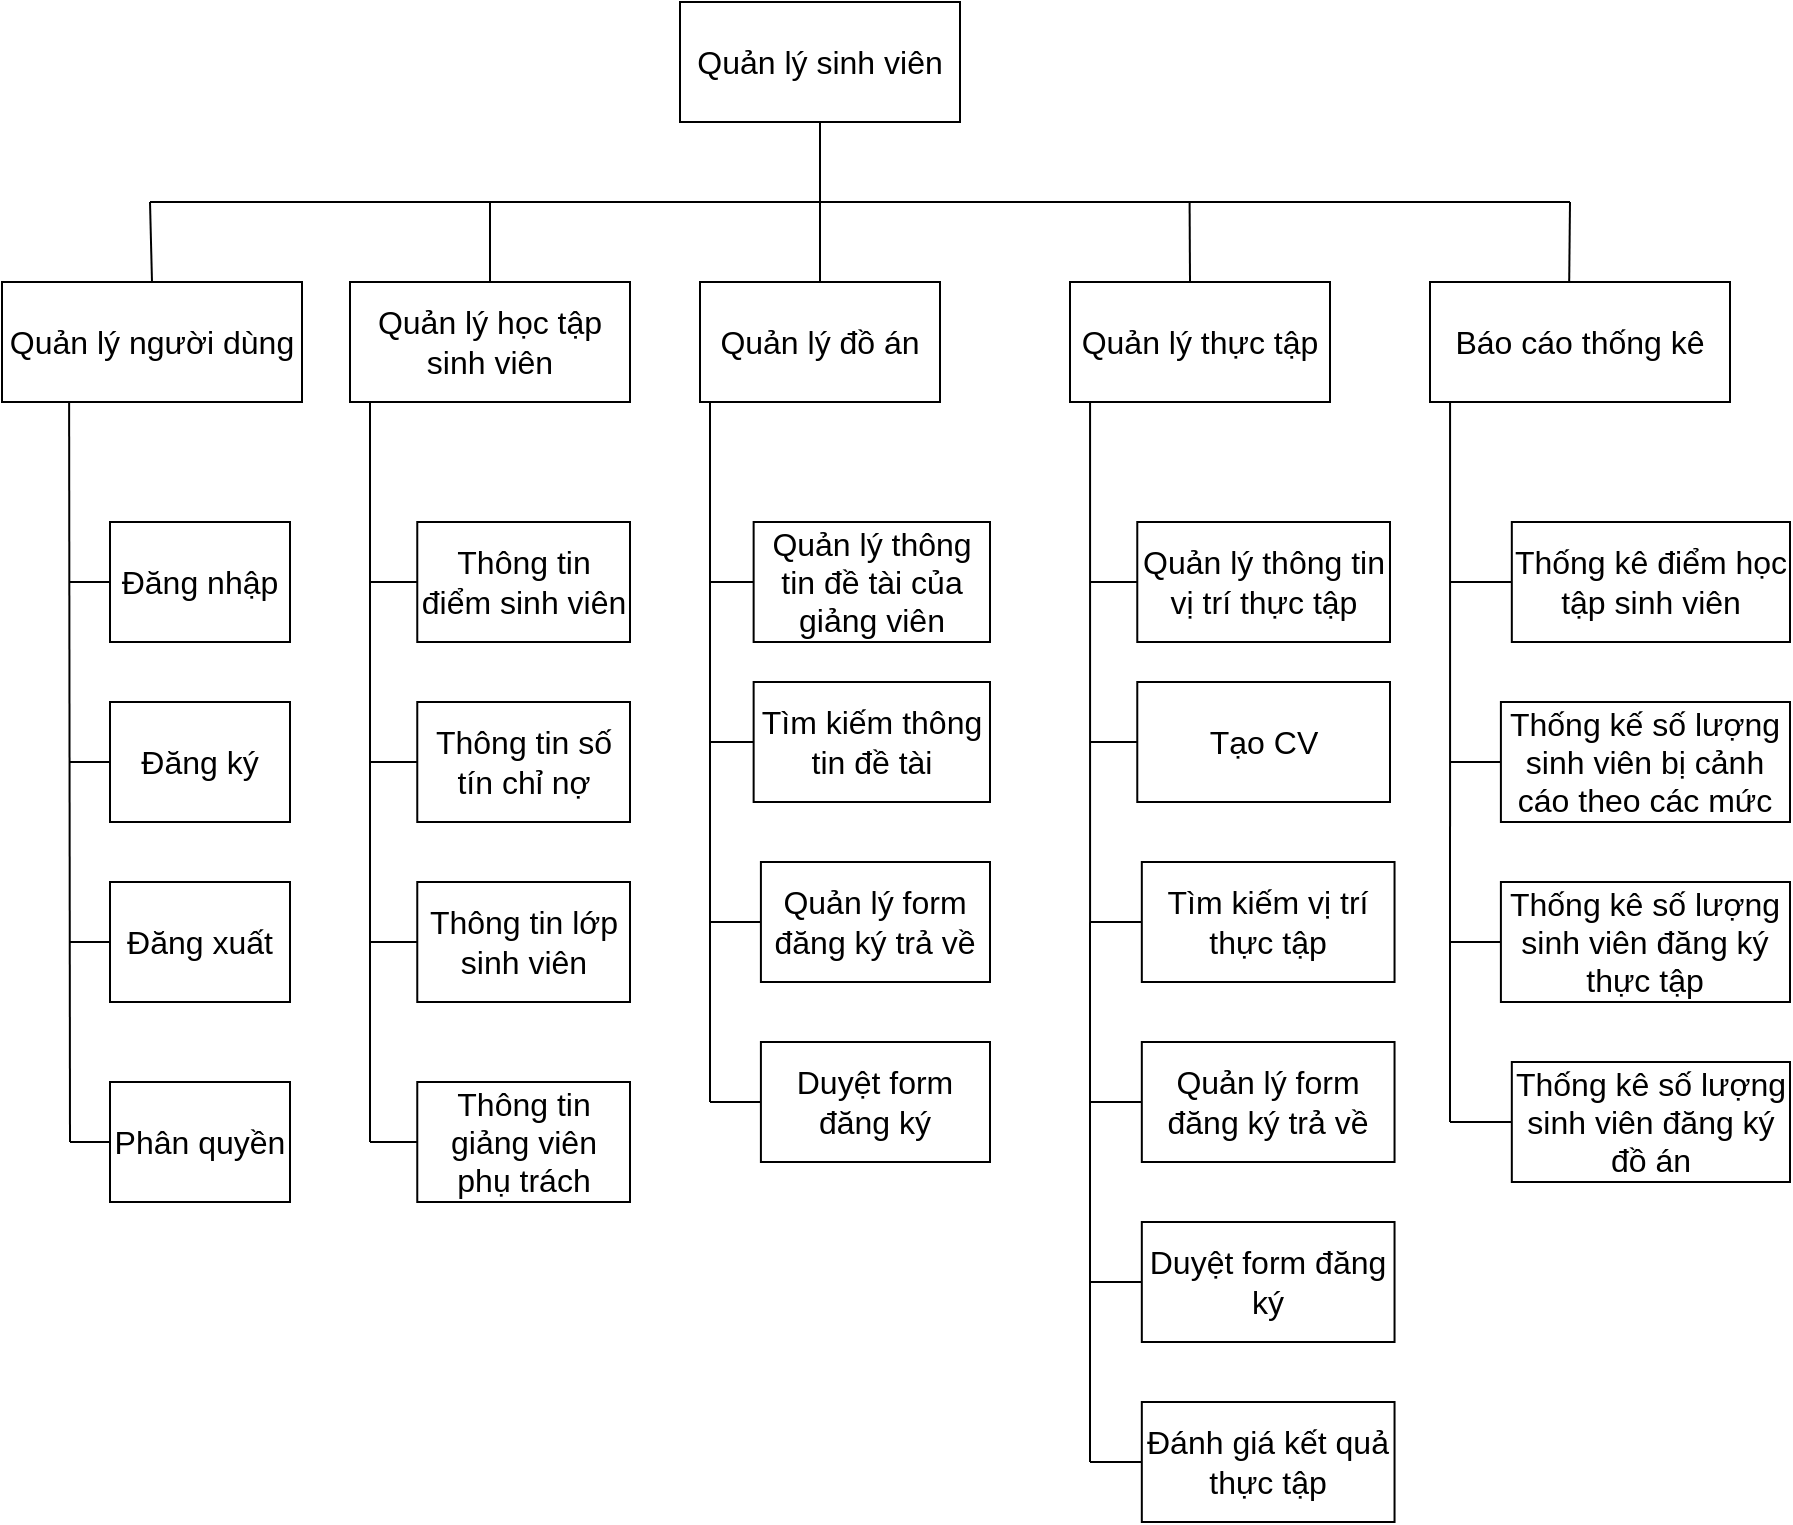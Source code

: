 <mxfile version="20.6.2" type="device"><diagram id="Tv4tAAQu98SSS8ZNaxY-" name="Page-1"><mxGraphModel dx="3245" dy="1388" grid="1" gridSize="10" guides="1" tooltips="1" connect="1" arrows="1" fold="1" page="1" pageScale="1" pageWidth="850" pageHeight="1100" math="0" shadow="0"><root><mxCell id="0"/><mxCell id="1" parent="0"/><mxCell id="yKUZTNJoOucslOGtdjoW-1" value="Quản lý sinh viên" style="rounded=0;whiteSpace=wrap;html=1;fontSize=16;" parent="1" vertex="1"><mxGeometry x="325" y="60" width="140" height="60" as="geometry"/></mxCell><mxCell id="yKUZTNJoOucslOGtdjoW-2" value="Quản lý người dùng" style="rounded=0;whiteSpace=wrap;html=1;fontSize=16;" parent="1" vertex="1"><mxGeometry x="-14" y="200" width="150" height="60" as="geometry"/></mxCell><mxCell id="yKUZTNJoOucslOGtdjoW-3" value="Quản lý học tập sinh viên" style="rounded=0;whiteSpace=wrap;html=1;fontSize=16;" parent="1" vertex="1"><mxGeometry x="160" y="200" width="140" height="60" as="geometry"/></mxCell><mxCell id="yKUZTNJoOucslOGtdjoW-4" value="Báo cáo thống kê" style="rounded=0;whiteSpace=wrap;html=1;fontSize=16;" parent="1" vertex="1"><mxGeometry x="700" y="200" width="150" height="60" as="geometry"/></mxCell><mxCell id="yKUZTNJoOucslOGtdjoW-5" value="" style="endArrow=none;html=1;fontSize=16;" parent="1" edge="1"><mxGeometry width="50" height="50" relative="1" as="geometry"><mxPoint x="60" y="160" as="sourcePoint"/><mxPoint x="770" y="160" as="targetPoint"/></mxGeometry></mxCell><mxCell id="yKUZTNJoOucslOGtdjoW-6" value="" style="endArrow=none;html=1;entryX=0.5;entryY=1;entryDx=0;entryDy=0;fontSize=16;" parent="1" target="yKUZTNJoOucslOGtdjoW-1" edge="1"><mxGeometry width="50" height="50" relative="1" as="geometry"><mxPoint x="395" y="160" as="sourcePoint"/><mxPoint x="480" y="340" as="targetPoint"/></mxGeometry></mxCell><mxCell id="yKUZTNJoOucslOGtdjoW-7" value="" style="endArrow=none;html=1;exitX=0.5;exitY=0;exitDx=0;exitDy=0;fontSize=16;" parent="1" source="yKUZTNJoOucslOGtdjoW-2" edge="1"><mxGeometry width="50" height="50" relative="1" as="geometry"><mxPoint x="62" y="200" as="sourcePoint"/><mxPoint x="60" y="160" as="targetPoint"/></mxGeometry></mxCell><mxCell id="yKUZTNJoOucslOGtdjoW-8" value="" style="endArrow=none;html=1;exitX=0.5;exitY=0;exitDx=0;exitDy=0;fontSize=16;" parent="1" source="yKUZTNJoOucslOGtdjoW-3" edge="1"><mxGeometry width="50" height="50" relative="1" as="geometry"><mxPoint x="274" y="270" as="sourcePoint"/><mxPoint x="230" y="160" as="targetPoint"/></mxGeometry></mxCell><mxCell id="yKUZTNJoOucslOGtdjoW-9" value="" style="endArrow=none;html=1;exitX=0.464;exitY=-0.006;exitDx=0;exitDy=0;fontSize=16;exitPerimeter=0;" parent="1" source="yKUZTNJoOucslOGtdjoW-4" edge="1"><mxGeometry width="50" height="50" relative="1" as="geometry"><mxPoint x="530" y="280" as="sourcePoint"/><mxPoint x="770" y="160" as="targetPoint"/></mxGeometry></mxCell><mxCell id="yKUZTNJoOucslOGtdjoW-10" value="" style="endArrow=none;html=1;entryX=0.088;entryY=1.008;entryDx=0;entryDy=0;entryPerimeter=0;fontSize=16;" parent="1" edge="1"><mxGeometry width="50" height="50" relative="1" as="geometry"><mxPoint x="20" y="630" as="sourcePoint"/><mxPoint x="19.56" y="260.48" as="targetPoint"/></mxGeometry></mxCell><mxCell id="yKUZTNJoOucslOGtdjoW-11" value="" style="group;fontSize=16;" parent="1" vertex="1" connectable="0"><mxGeometry x="20" y="320" width="110" height="60" as="geometry"/></mxCell><mxCell id="yKUZTNJoOucslOGtdjoW-12" value="Đăng nhập" style="rounded=0;whiteSpace=wrap;html=1;fontSize=16;" parent="yKUZTNJoOucslOGtdjoW-11" vertex="1"><mxGeometry x="20" width="90" height="60" as="geometry"/></mxCell><mxCell id="yKUZTNJoOucslOGtdjoW-13" value="" style="endArrow=none;html=1;exitX=0;exitY=0.5;exitDx=0;exitDy=0;fontSize=16;" parent="yKUZTNJoOucslOGtdjoW-11" source="yKUZTNJoOucslOGtdjoW-12" edge="1"><mxGeometry width="50" height="50" relative="1" as="geometry"><mxPoint x="90" y="220" as="sourcePoint"/><mxPoint y="30" as="targetPoint"/></mxGeometry></mxCell><mxCell id="yKUZTNJoOucslOGtdjoW-14" value="" style="group;fontSize=16;" parent="1" vertex="1" connectable="0"><mxGeometry x="20" y="410" width="110" height="60" as="geometry"/></mxCell><mxCell id="yKUZTNJoOucslOGtdjoW-15" value="Đăng ký" style="rounded=0;whiteSpace=wrap;html=1;fontSize=16;" parent="yKUZTNJoOucslOGtdjoW-14" vertex="1"><mxGeometry x="20" width="90" height="60" as="geometry"/></mxCell><mxCell id="yKUZTNJoOucslOGtdjoW-16" value="" style="endArrow=none;html=1;exitX=0;exitY=0.5;exitDx=0;exitDy=0;fontSize=16;" parent="yKUZTNJoOucslOGtdjoW-14" source="yKUZTNJoOucslOGtdjoW-15" edge="1"><mxGeometry width="50" height="50" relative="1" as="geometry"><mxPoint x="90" y="220" as="sourcePoint"/><mxPoint y="30" as="targetPoint"/></mxGeometry></mxCell><mxCell id="yKUZTNJoOucslOGtdjoW-17" value="" style="group;fontSize=16;" parent="1" vertex="1" connectable="0"><mxGeometry x="20" y="500" width="110" height="60" as="geometry"/></mxCell><mxCell id="yKUZTNJoOucslOGtdjoW-18" value="Đăng xuất" style="rounded=0;whiteSpace=wrap;html=1;fontSize=16;" parent="yKUZTNJoOucslOGtdjoW-17" vertex="1"><mxGeometry x="20" width="90" height="60" as="geometry"/></mxCell><mxCell id="yKUZTNJoOucslOGtdjoW-19" value="" style="endArrow=none;html=1;exitX=0;exitY=0.5;exitDx=0;exitDy=0;fontSize=16;" parent="yKUZTNJoOucslOGtdjoW-17" source="yKUZTNJoOucslOGtdjoW-18" edge="1"><mxGeometry width="50" height="50" relative="1" as="geometry"><mxPoint x="90" y="220" as="sourcePoint"/><mxPoint y="30" as="targetPoint"/></mxGeometry></mxCell><mxCell id="yKUZTNJoOucslOGtdjoW-20" value="" style="endArrow=none;html=1;fontSize=16;" parent="1" edge="1"><mxGeometry width="50" height="50" relative="1" as="geometry"><mxPoint x="170" y="630" as="sourcePoint"/><mxPoint x="170" y="260" as="targetPoint"/></mxGeometry></mxCell><mxCell id="yKUZTNJoOucslOGtdjoW-21" value="" style="group;fontSize=16;" parent="1" vertex="1" connectable="0"><mxGeometry x="170" y="320" width="130" height="60" as="geometry"/></mxCell><mxCell id="yKUZTNJoOucslOGtdjoW-22" value="Thông tin điểm sinh viên" style="rounded=0;whiteSpace=wrap;html=1;fontSize=16;" parent="yKUZTNJoOucslOGtdjoW-21" vertex="1"><mxGeometry x="23.636" width="106.364" height="60" as="geometry"/></mxCell><mxCell id="yKUZTNJoOucslOGtdjoW-23" value="" style="endArrow=none;html=1;exitX=0;exitY=0.5;exitDx=0;exitDy=0;fontSize=16;" parent="yKUZTNJoOucslOGtdjoW-21" source="yKUZTNJoOucslOGtdjoW-22" edge="1"><mxGeometry width="50" height="50" relative="1" as="geometry"><mxPoint x="106.364" y="220" as="sourcePoint"/><mxPoint y="30" as="targetPoint"/></mxGeometry></mxCell><mxCell id="yKUZTNJoOucslOGtdjoW-24" value="" style="group;fontSize=16;" parent="1" vertex="1" connectable="0"><mxGeometry x="170" y="410" width="130" height="60" as="geometry"/></mxCell><mxCell id="yKUZTNJoOucslOGtdjoW-25" value="Thông tin số tín chỉ nợ" style="rounded=0;whiteSpace=wrap;html=1;fontSize=16;" parent="yKUZTNJoOucslOGtdjoW-24" vertex="1"><mxGeometry x="23.636" width="106.364" height="60" as="geometry"/></mxCell><mxCell id="yKUZTNJoOucslOGtdjoW-26" value="" style="endArrow=none;html=1;exitX=0;exitY=0.5;exitDx=0;exitDy=0;fontSize=16;" parent="yKUZTNJoOucslOGtdjoW-24" source="yKUZTNJoOucslOGtdjoW-25" edge="1"><mxGeometry width="50" height="50" relative="1" as="geometry"><mxPoint x="106.364" y="220" as="sourcePoint"/><mxPoint y="30" as="targetPoint"/></mxGeometry></mxCell><mxCell id="yKUZTNJoOucslOGtdjoW-27" value="" style="group;fontSize=16;" parent="1" vertex="1" connectable="0"><mxGeometry x="170" y="500" width="130" height="60" as="geometry"/></mxCell><mxCell id="yKUZTNJoOucslOGtdjoW-28" value="Thông tin lớp sinh viên" style="rounded=0;whiteSpace=wrap;html=1;fontSize=16;" parent="yKUZTNJoOucslOGtdjoW-27" vertex="1"><mxGeometry x="23.636" width="106.364" height="60" as="geometry"/></mxCell><mxCell id="yKUZTNJoOucslOGtdjoW-29" value="" style="endArrow=none;html=1;exitX=0;exitY=0.5;exitDx=0;exitDy=0;fontSize=16;" parent="yKUZTNJoOucslOGtdjoW-27" source="yKUZTNJoOucslOGtdjoW-28" edge="1"><mxGeometry width="50" height="50" relative="1" as="geometry"><mxPoint x="106.364" y="220" as="sourcePoint"/><mxPoint y="30" as="targetPoint"/></mxGeometry></mxCell><mxCell id="yKUZTNJoOucslOGtdjoW-30" value="" style="endArrow=none;html=1;entryX=0.092;entryY=1;entryDx=0;entryDy=0;entryPerimeter=0;fontSize=16;" parent="1" edge="1"><mxGeometry width="50" height="50" relative="1" as="geometry"><mxPoint x="530" y="790" as="sourcePoint"/><mxPoint x="530.04" y="260" as="targetPoint"/></mxGeometry></mxCell><mxCell id="yKUZTNJoOucslOGtdjoW-31" value="" style="group;fontSize=16;" parent="1" vertex="1" connectable="0"><mxGeometry x="550" y="160" width="120" height="100" as="geometry"/></mxCell><mxCell id="yKUZTNJoOucslOGtdjoW-32" value="Quản lý thực tập" style="rounded=0;whiteSpace=wrap;html=1;fontSize=16;" parent="yKUZTNJoOucslOGtdjoW-31" vertex="1"><mxGeometry x="-30" y="40" width="130" height="60" as="geometry"/></mxCell><mxCell id="yKUZTNJoOucslOGtdjoW-33" value="" style="endArrow=none;html=1;fontSize=16;" parent="yKUZTNJoOucslOGtdjoW-31" edge="1"><mxGeometry width="50" height="50" relative="1" as="geometry"><mxPoint x="30" y="40" as="sourcePoint"/><mxPoint x="29.8" as="targetPoint"/></mxGeometry></mxCell><mxCell id="yKUZTNJoOucslOGtdjoW-34" value="" style="group;fontSize=16;" parent="1" vertex="1" connectable="0"><mxGeometry x="530" y="320" width="150" height="60" as="geometry"/></mxCell><mxCell id="yKUZTNJoOucslOGtdjoW-35" value="Quản lý thông tin vị trí thực tập" style="rounded=0;whiteSpace=wrap;html=1;fontSize=16;" parent="yKUZTNJoOucslOGtdjoW-34" vertex="1"><mxGeometry x="23.64" width="126.36" height="60" as="geometry"/></mxCell><mxCell id="yKUZTNJoOucslOGtdjoW-36" value="" style="endArrow=none;html=1;exitX=0;exitY=0.5;exitDx=0;exitDy=0;fontSize=16;" parent="yKUZTNJoOucslOGtdjoW-34" source="yKUZTNJoOucslOGtdjoW-35" edge="1"><mxGeometry width="50" height="50" relative="1" as="geometry"><mxPoint x="106.364" y="220" as="sourcePoint"/><mxPoint y="30" as="targetPoint"/></mxGeometry></mxCell><mxCell id="yKUZTNJoOucslOGtdjoW-40" value="" style="group;fontSize=16;" parent="1" vertex="1" connectable="0"><mxGeometry x="530" y="400" width="150" height="60" as="geometry"/></mxCell><mxCell id="yKUZTNJoOucslOGtdjoW-42" value="" style="endArrow=none;html=1;exitX=0;exitY=0.5;exitDx=0;exitDy=0;fontSize=16;" parent="yKUZTNJoOucslOGtdjoW-40" source="yKUZTNJoOucslOGtdjoW-41" edge="1"><mxGeometry width="50" height="50" relative="1" as="geometry"><mxPoint x="106.364" y="220" as="sourcePoint"/><mxPoint y="120" as="targetPoint"/></mxGeometry></mxCell><mxCell id="6" value="" style="group;fontSize=16;" parent="yKUZTNJoOucslOGtdjoW-40" vertex="1" connectable="0"><mxGeometry x="-4.974e-14" width="150" height="60" as="geometry"/></mxCell><mxCell id="7" value="Tạo CV" style="rounded=0;whiteSpace=wrap;html=1;fontSize=16;" parent="6" vertex="1"><mxGeometry x="23.64" width="126.36" height="60" as="geometry"/></mxCell><mxCell id="8" value="" style="endArrow=none;html=1;exitX=0;exitY=0.5;exitDx=0;exitDy=0;fontSize=16;" parent="6" source="7" edge="1"><mxGeometry width="50" height="50" relative="1" as="geometry"><mxPoint x="106.364" y="220" as="sourcePoint"/><mxPoint y="30" as="targetPoint"/></mxGeometry></mxCell><mxCell id="yKUZTNJoOucslOGtdjoW-43" value="" style="group;fontSize=16;" parent="1" vertex="1" connectable="0"><mxGeometry x="710" y="320" width="170" height="60" as="geometry"/></mxCell><mxCell id="yKUZTNJoOucslOGtdjoW-44" value="Thống kê điểm học tập sinh viên" style="rounded=0;whiteSpace=wrap;html=1;fontSize=16;" parent="yKUZTNJoOucslOGtdjoW-43" vertex="1"><mxGeometry x="30.909" width="139.091" height="60" as="geometry"/></mxCell><mxCell id="yKUZTNJoOucslOGtdjoW-45" value="" style="endArrow=none;html=1;exitX=0;exitY=0.5;exitDx=0;exitDy=0;fontSize=16;" parent="yKUZTNJoOucslOGtdjoW-43" source="yKUZTNJoOucslOGtdjoW-44" edge="1"><mxGeometry width="50" height="50" relative="1" as="geometry"><mxPoint x="139.091" y="220" as="sourcePoint"/><mxPoint y="30" as="targetPoint"/></mxGeometry></mxCell><mxCell id="yKUZTNJoOucslOGtdjoW-46" value="" style="group;fontSize=16;" parent="1" vertex="1" connectable="0"><mxGeometry x="710" y="590" width="170" height="60" as="geometry"/></mxCell><mxCell id="yKUZTNJoOucslOGtdjoW-47" value="Thống kê số lượng sinh viên đăng ký đồ án" style="rounded=0;whiteSpace=wrap;html=1;fontSize=16;" parent="yKUZTNJoOucslOGtdjoW-46" vertex="1"><mxGeometry x="30.909" width="139.091" height="60" as="geometry"/></mxCell><mxCell id="yKUZTNJoOucslOGtdjoW-48" value="" style="endArrow=none;html=1;exitX=0;exitY=0.5;exitDx=0;exitDy=0;fontSize=16;" parent="yKUZTNJoOucslOGtdjoW-46" source="yKUZTNJoOucslOGtdjoW-47" edge="1"><mxGeometry width="50" height="50" relative="1" as="geometry"><mxPoint x="139.091" y="220" as="sourcePoint"/><mxPoint y="30" as="targetPoint"/></mxGeometry></mxCell><mxCell id="yKUZTNJoOucslOGtdjoW-49" value="" style="group;fontSize=16;" parent="1" vertex="1" connectable="0"><mxGeometry x="710" y="500" width="170" height="60" as="geometry"/></mxCell><mxCell id="yKUZTNJoOucslOGtdjoW-50" value="Thống kê số lượng sinh viên đăng ký thực tập" style="rounded=0;whiteSpace=wrap;html=1;fontSize=16;" parent="yKUZTNJoOucslOGtdjoW-49" vertex="1"><mxGeometry x="25.45" width="144.55" height="60" as="geometry"/></mxCell><mxCell id="yKUZTNJoOucslOGtdjoW-51" value="" style="endArrow=none;html=1;exitX=0;exitY=0.5;exitDx=0;exitDy=0;fontSize=16;" parent="yKUZTNJoOucslOGtdjoW-49" source="yKUZTNJoOucslOGtdjoW-50" edge="1"><mxGeometry width="50" height="50" relative="1" as="geometry"><mxPoint x="114.545" y="220" as="sourcePoint"/><mxPoint y="30" as="targetPoint"/></mxGeometry></mxCell><mxCell id="yKUZTNJoOucslOGtdjoW-52" value="" style="endArrow=none;html=1;entryX=0.092;entryY=1;entryDx=0;entryDy=0;entryPerimeter=0;fontSize=16;" parent="1" edge="1"><mxGeometry width="50" height="50" relative="1" as="geometry"><mxPoint x="710" y="620" as="sourcePoint"/><mxPoint x="710.04" y="260" as="targetPoint"/></mxGeometry></mxCell><mxCell id="yKUZTNJoOucslOGtdjoW-53" value="" style="endArrow=none;html=1;exitX=0.5;exitY=0;exitDx=0;exitDy=0;fontSize=16;" parent="1" source="yKUZTNJoOucslOGtdjoW-57" edge="1"><mxGeometry width="50" height="50" relative="1" as="geometry"><mxPoint x="396" y="200" as="sourcePoint"/><mxPoint x="395" y="160" as="targetPoint"/></mxGeometry></mxCell><mxCell id="yKUZTNJoOucslOGtdjoW-54" value="" style="group;fontSize=16;" parent="1" vertex="1" connectable="0"><mxGeometry x="340" y="320" width="140" height="60" as="geometry"/></mxCell><mxCell id="yKUZTNJoOucslOGtdjoW-55" value="Quản lý thông tin đề tài của giảng viên" style="rounded=0;whiteSpace=wrap;html=1;fontSize=16;" parent="yKUZTNJoOucslOGtdjoW-54" vertex="1"><mxGeometry x="21.82" width="118.18" height="60" as="geometry"/></mxCell><mxCell id="yKUZTNJoOucslOGtdjoW-56" value="" style="endArrow=none;html=1;exitX=0;exitY=0.5;exitDx=0;exitDy=0;fontSize=16;" parent="yKUZTNJoOucslOGtdjoW-54" source="yKUZTNJoOucslOGtdjoW-55" edge="1"><mxGeometry width="50" height="50" relative="1" as="geometry"><mxPoint x="98.182" y="220" as="sourcePoint"/><mxPoint y="30" as="targetPoint"/></mxGeometry></mxCell><mxCell id="yKUZTNJoOucslOGtdjoW-57" value="Quản lý đồ án" style="rounded=0;whiteSpace=wrap;html=1;fontSize=16;" parent="1" vertex="1"><mxGeometry x="335" y="200" width="120" height="60" as="geometry"/></mxCell><mxCell id="yKUZTNJoOucslOGtdjoW-58" value="" style="endArrow=none;html=1;fontSize=16;" parent="1" edge="1"><mxGeometry width="50" height="50" relative="1" as="geometry"><mxPoint x="340" y="610" as="sourcePoint"/><mxPoint x="340" y="260" as="targetPoint"/></mxGeometry></mxCell><mxCell id="yKUZTNJoOucslOGtdjoW-59" value="" style="group;fontSize=16;" parent="1" vertex="1" connectable="0"><mxGeometry x="340" y="490" width="140" height="60" as="geometry"/></mxCell><mxCell id="yKUZTNJoOucslOGtdjoW-60" value="Quản lý form đăng ký trả về" style="rounded=0;whiteSpace=wrap;html=1;fontSize=16;" parent="yKUZTNJoOucslOGtdjoW-59" vertex="1"><mxGeometry x="25.455" width="114.545" height="60" as="geometry"/></mxCell><mxCell id="yKUZTNJoOucslOGtdjoW-61" value="" style="endArrow=none;html=1;exitX=0;exitY=0.5;exitDx=0;exitDy=0;fontSize=16;" parent="yKUZTNJoOucslOGtdjoW-59" source="yKUZTNJoOucslOGtdjoW-60" edge="1"><mxGeometry width="50" height="50" relative="1" as="geometry"><mxPoint x="114.545" y="220" as="sourcePoint"/><mxPoint y="30" as="targetPoint"/></mxGeometry></mxCell><mxCell id="yKUZTNJoOucslOGtdjoW-62" value="" style="group;fontSize=16;" parent="1" vertex="1" connectable="0"><mxGeometry x="340" y="400" width="140" height="60" as="geometry"/></mxCell><mxCell id="yKUZTNJoOucslOGtdjoW-63" value="Tìm kiếm thông tin đề tài" style="rounded=0;whiteSpace=wrap;html=1;fontSize=16;" parent="yKUZTNJoOucslOGtdjoW-62" vertex="1"><mxGeometry x="21.82" width="118.18" height="60" as="geometry"/></mxCell><mxCell id="yKUZTNJoOucslOGtdjoW-64" value="" style="endArrow=none;html=1;exitX=0;exitY=0.5;exitDx=0;exitDy=0;fontSize=16;" parent="yKUZTNJoOucslOGtdjoW-62" source="yKUZTNJoOucslOGtdjoW-63" edge="1"><mxGeometry width="50" height="50" relative="1" as="geometry"><mxPoint x="98.182" y="220" as="sourcePoint"/><mxPoint y="30" as="targetPoint"/></mxGeometry></mxCell><mxCell id="yKUZTNJoOucslOGtdjoW-65" value="" style="group;fontSize=16;" parent="1" vertex="1" connectable="0"><mxGeometry x="710" y="410" width="170" height="60" as="geometry"/></mxCell><mxCell id="yKUZTNJoOucslOGtdjoW-66" value="Thống kế số lượng sinh viên bị cảnh cáo theo các mức" style="rounded=0;whiteSpace=wrap;html=1;fontSize=16;" parent="yKUZTNJoOucslOGtdjoW-65" vertex="1"><mxGeometry x="25.45" width="144.55" height="60" as="geometry"/></mxCell><mxCell id="yKUZTNJoOucslOGtdjoW-67" value="" style="endArrow=none;html=1;exitX=0;exitY=0.5;exitDx=0;exitDy=0;fontSize=16;" parent="yKUZTNJoOucslOGtdjoW-65" source="yKUZTNJoOucslOGtdjoW-66" edge="1"><mxGeometry width="50" height="50" relative="1" as="geometry"><mxPoint x="114.545" y="220" as="sourcePoint"/><mxPoint y="30" as="targetPoint"/></mxGeometry></mxCell><mxCell id="yKUZTNJoOucslOGtdjoW-71" value="" style="group;fontSize=16;" parent="1" vertex="1" connectable="0"><mxGeometry x="20" y="600" width="110" height="60" as="geometry"/></mxCell><mxCell id="yKUZTNJoOucslOGtdjoW-72" value="Phân quyền" style="rounded=0;whiteSpace=wrap;html=1;fontSize=16;" parent="yKUZTNJoOucslOGtdjoW-71" vertex="1"><mxGeometry x="20" width="90" height="60" as="geometry"/></mxCell><mxCell id="yKUZTNJoOucslOGtdjoW-73" value="" style="endArrow=none;html=1;exitX=0;exitY=0.5;exitDx=0;exitDy=0;fontSize=16;" parent="yKUZTNJoOucslOGtdjoW-71" source="yKUZTNJoOucslOGtdjoW-72" edge="1"><mxGeometry width="50" height="50" relative="1" as="geometry"><mxPoint x="90" y="220" as="sourcePoint"/><mxPoint y="30" as="targetPoint"/></mxGeometry></mxCell><mxCell id="yKUZTNJoOucslOGtdjoW-74" value="" style="group;fontSize=16;" parent="1" vertex="1" connectable="0"><mxGeometry x="170" y="600" width="130" height="60" as="geometry"/></mxCell><mxCell id="yKUZTNJoOucslOGtdjoW-75" value="Thông tin giảng viên phụ trách" style="rounded=0;whiteSpace=wrap;html=1;fontSize=16;" parent="yKUZTNJoOucslOGtdjoW-74" vertex="1"><mxGeometry x="23.636" width="106.364" height="60" as="geometry"/></mxCell><mxCell id="yKUZTNJoOucslOGtdjoW-76" value="" style="endArrow=none;html=1;exitX=0;exitY=0.5;exitDx=0;exitDy=0;fontSize=16;" parent="yKUZTNJoOucslOGtdjoW-74" source="yKUZTNJoOucslOGtdjoW-75" edge="1"><mxGeometry width="50" height="50" relative="1" as="geometry"><mxPoint x="106.364" y="220" as="sourcePoint"/><mxPoint y="30" as="targetPoint"/></mxGeometry></mxCell><mxCell id="yKUZTNJoOucslOGtdjoW-83" value="" style="group;fontSize=16;" parent="1" vertex="1" connectable="0"><mxGeometry x="340" y="580" width="140" height="60" as="geometry"/></mxCell><mxCell id="yKUZTNJoOucslOGtdjoW-84" value="Duyệt form đăng ký" style="rounded=0;whiteSpace=wrap;html=1;fontSize=16;" parent="yKUZTNJoOucslOGtdjoW-83" vertex="1"><mxGeometry x="25.455" width="114.545" height="60" as="geometry"/></mxCell><mxCell id="yKUZTNJoOucslOGtdjoW-85" value="" style="endArrow=none;html=1;exitX=0;exitY=0.5;exitDx=0;exitDy=0;fontSize=16;" parent="yKUZTNJoOucslOGtdjoW-83" source="yKUZTNJoOucslOGtdjoW-84" edge="1"><mxGeometry width="50" height="50" relative="1" as="geometry"><mxPoint x="114.545" y="220" as="sourcePoint"/><mxPoint y="30" as="targetPoint"/></mxGeometry></mxCell><mxCell id="yKUZTNJoOucslOGtdjoW-89" value="" style="group;fontSize=16;" parent="1" vertex="1" connectable="0"><mxGeometry x="530" y="490" width="164.09" height="330" as="geometry"/></mxCell><mxCell id="yKUZTNJoOucslOGtdjoW-91" value="" style="endArrow=none;html=1;exitX=0;exitY=0.5;exitDx=0;exitDy=0;fontSize=16;" parent="yKUZTNJoOucslOGtdjoW-89" source="yKUZTNJoOucslOGtdjoW-90" edge="1"><mxGeometry width="50" height="50" relative="1" as="geometry"><mxPoint x="106.364" y="220" as="sourcePoint"/><mxPoint y="120" as="targetPoint"/></mxGeometry></mxCell><mxCell id="yKUZTNJoOucslOGtdjoW-92" value="" style="group;fontSize=16;" parent="yKUZTNJoOucslOGtdjoW-89" vertex="1" connectable="0"><mxGeometry x="-4.09" y="80" width="168.18" height="250" as="geometry"/></mxCell><mxCell id="yKUZTNJoOucslOGtdjoW-94" value="" style="endArrow=none;html=1;exitX=0;exitY=0.5;exitDx=0;exitDy=0;fontSize=16;" parent="yKUZTNJoOucslOGtdjoW-92" source="yKUZTNJoOucslOGtdjoW-93" edge="1"><mxGeometry width="50" height="50" relative="1" as="geometry"><mxPoint x="106.364" y="220" as="sourcePoint"/><mxPoint x="4.09" y="130" as="targetPoint"/></mxGeometry></mxCell><mxCell id="yKUZTNJoOucslOGtdjoW-41" value="Tìm kiếm vị trí thực tập" style="rounded=0;whiteSpace=wrap;html=1;fontSize=16;" parent="yKUZTNJoOucslOGtdjoW-92" vertex="1"><mxGeometry x="30" y="-80" width="126.36" height="60" as="geometry"/></mxCell><mxCell id="yKUZTNJoOucslOGtdjoW-90" value="Quản lý form đăng ký trả về" style="rounded=0;whiteSpace=wrap;html=1;fontSize=16;" parent="yKUZTNJoOucslOGtdjoW-92" vertex="1"><mxGeometry x="30" y="10" width="126.36" height="60" as="geometry"/></mxCell><mxCell id="yKUZTNJoOucslOGtdjoW-93" value="Duyệt form đăng ký" style="rounded=0;whiteSpace=wrap;html=1;fontSize=16;" parent="yKUZTNJoOucslOGtdjoW-92" vertex="1"><mxGeometry x="30" y="100" width="126.36" height="60" as="geometry"/></mxCell><mxCell id="yKUZTNJoOucslOGtdjoW-96" value="Đánh giá kết quả thực tập" style="rounded=0;whiteSpace=wrap;html=1;fontSize=16;" parent="yKUZTNJoOucslOGtdjoW-92" vertex="1"><mxGeometry x="30" y="190" width="126.36" height="60" as="geometry"/></mxCell><mxCell id="yKUZTNJoOucslOGtdjoW-95" value="" style="group;fontSize=16;" parent="1" vertex="1" connectable="0"><mxGeometry x="530" y="670" width="150" height="60" as="geometry"/></mxCell><mxCell id="yKUZTNJoOucslOGtdjoW-97" value="" style="endArrow=none;html=1;exitX=0;exitY=0.5;exitDx=0;exitDy=0;fontSize=16;" parent="yKUZTNJoOucslOGtdjoW-95" source="yKUZTNJoOucslOGtdjoW-96" edge="1"><mxGeometry width="50" height="50" relative="1" as="geometry"><mxPoint x="106.364" y="220" as="sourcePoint"/><mxPoint y="120" as="targetPoint"/></mxGeometry></mxCell></root></mxGraphModel></diagram></mxfile>
